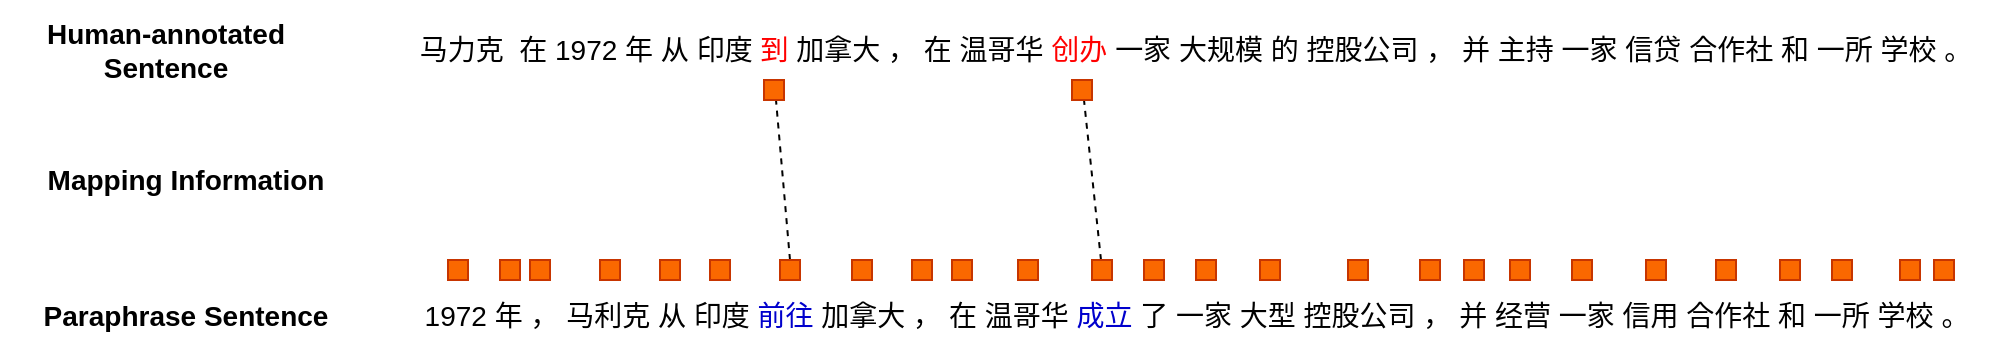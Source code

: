 <mxfile version="14.2.4" type="github">
  <diagram id="PUBzbT-fUYsuHvFrpDx0" name="Page-1">
    <mxGraphModel dx="1038" dy="548" grid="1" gridSize="10" guides="1" tooltips="1" connect="1" arrows="1" fold="1" page="1" pageScale="1" pageWidth="827" pageHeight="1169" math="0" shadow="0">
      <root>
        <mxCell id="0" />
        <mxCell id="1" parent="0" />
        <mxCell id="LNzTioz0Ti8qeagDFRHm-1" value="&lt;font style=&quot;font-size: 14px&quot;&gt;马力克&amp;nbsp; 在 1972 年 从 印度 &lt;font color=&quot;#ff0000&quot;&gt;到 &lt;/font&gt;加拿大 ， 在 温哥华 &lt;font color=&quot;#ff0000&quot;&gt;创办 &lt;/font&gt;一家 大规模 的 控股公司 ， 并 主持 一家 信贷 合作社 和 一所 学校 。&lt;/font&gt;" style="text;html=1;strokeColor=none;fillColor=none;align=center;verticalAlign=middle;whiteSpace=wrap;rounded=0;" vertex="1" parent="1">
          <mxGeometry x="200" y="220" width="796" height="50" as="geometry" />
        </mxCell>
        <mxCell id="LNzTioz0Ti8qeagDFRHm-2" value="&lt;font style=&quot;font-size: 14px&quot;&gt;1972 年 ， 马利克 从 印度 &lt;font color=&quot;#0000cc&quot;&gt;前往 &lt;/font&gt;加拿大 ， 在 温哥华 &lt;font color=&quot;#0000cc&quot;&gt;成立 &lt;/font&gt;了 一家 大型 控股公司 ， 并 经营 一家 信用 合作社 和 一所 学校 。&lt;/font&gt;" style="text;html=1;strokeColor=none;fillColor=none;align=center;verticalAlign=middle;whiteSpace=wrap;rounded=0;" vertex="1" parent="1">
          <mxGeometry x="206.5" y="360" width="783" height="35" as="geometry" />
        </mxCell>
        <mxCell id="LNzTioz0Ti8qeagDFRHm-4" value="&lt;b&gt;&lt;font style=&quot;font-size: 14px&quot;&gt;Human-annotated Sentence&lt;/font&gt;&lt;/b&gt;" style="text;html=1;strokeColor=none;fillColor=none;align=center;verticalAlign=middle;whiteSpace=wrap;rounded=0;" vertex="1" parent="1">
          <mxGeometry y="235" width="166" height="20" as="geometry" />
        </mxCell>
        <mxCell id="LNzTioz0Ti8qeagDFRHm-6" value="&lt;b&gt;&lt;font style=&quot;font-size: 14px&quot;&gt;Paraphrase Sentence&lt;/font&gt;&lt;/b&gt;" style="text;html=1;strokeColor=none;fillColor=none;align=center;verticalAlign=middle;whiteSpace=wrap;rounded=0;" vertex="1" parent="1">
          <mxGeometry x="10" y="367.5" width="166" height="20" as="geometry" />
        </mxCell>
        <mxCell id="LNzTioz0Ti8qeagDFRHm-7" value="&lt;b&gt;&lt;font style=&quot;font-size: 14px&quot;&gt;Mapping Information&lt;/font&gt;&lt;/b&gt;" style="text;html=1;strokeColor=none;fillColor=none;align=center;verticalAlign=middle;whiteSpace=wrap;rounded=0;" vertex="1" parent="1">
          <mxGeometry x="10" y="300" width="166" height="20" as="geometry" />
        </mxCell>
        <mxCell id="LNzTioz0Ti8qeagDFRHm-10" value="" style="endArrow=none;dashed=1;html=1;exitX=0;exitY=0.75;exitDx=0;exitDy=0;entryX=0.5;entryY=1;entryDx=0;entryDy=0;" edge="1" parent="1">
          <mxGeometry width="50" height="50" relative="1" as="geometry">
            <mxPoint x="550.5" y="350" as="sourcePoint" />
            <mxPoint x="542" y="270" as="targetPoint" />
          </mxGeometry>
        </mxCell>
        <mxCell id="LNzTioz0Ti8qeagDFRHm-11" value="" style="endArrow=none;dashed=1;html=1;exitX=0;exitY=0.5;exitDx=0;exitDy=0;entryX=0.5;entryY=1;entryDx=0;entryDy=0;" edge="1" parent="1" source="LNzTioz0Ti8qeagDFRHm-32">
          <mxGeometry width="50" height="50" relative="1" as="geometry">
            <mxPoint x="392" y="350" as="sourcePoint" />
            <mxPoint x="388" y="270" as="targetPoint" />
          </mxGeometry>
        </mxCell>
        <mxCell id="LNzTioz0Ti8qeagDFRHm-25" value="" style="rounded=0;whiteSpace=wrap;html=1;direction=south;fillColor=#fa6800;strokeColor=#C73500;fontColor=#ffffff;" vertex="1" parent="1">
          <mxGeometry x="224" y="350" width="10" height="10" as="geometry" />
        </mxCell>
        <mxCell id="LNzTioz0Ti8qeagDFRHm-26" value="" style="rounded=0;whiteSpace=wrap;html=1;direction=south;fillColor=#fa6800;strokeColor=#C73500;fontColor=#ffffff;" vertex="1" parent="1">
          <mxGeometry x="250" y="350" width="10" height="10" as="geometry" />
        </mxCell>
        <mxCell id="LNzTioz0Ti8qeagDFRHm-27" value="" style="rounded=0;whiteSpace=wrap;html=1;direction=south;fillColor=#fa6800;strokeColor=#C73500;fontColor=#ffffff;" vertex="1" parent="1">
          <mxGeometry x="265" y="350" width="10" height="10" as="geometry" />
        </mxCell>
        <mxCell id="LNzTioz0Ti8qeagDFRHm-28" value="" style="rounded=0;whiteSpace=wrap;html=1;direction=south;fillColor=#fa6800;strokeColor=#C73500;fontColor=#ffffff;" vertex="1" parent="1">
          <mxGeometry x="300" y="350" width="10" height="10" as="geometry" />
        </mxCell>
        <mxCell id="LNzTioz0Ti8qeagDFRHm-29" value="" style="rounded=0;whiteSpace=wrap;html=1;direction=south;fillColor=#fa6800;strokeColor=#C73500;fontColor=#ffffff;" vertex="1" parent="1">
          <mxGeometry x="330" y="350" width="10" height="10" as="geometry" />
        </mxCell>
        <mxCell id="LNzTioz0Ti8qeagDFRHm-30" value="" style="rounded=0;whiteSpace=wrap;html=1;direction=south;fillColor=#fa6800;strokeColor=#C73500;fontColor=#ffffff;" vertex="1" parent="1">
          <mxGeometry x="355" y="350" width="10" height="10" as="geometry" />
        </mxCell>
        <mxCell id="LNzTioz0Ti8qeagDFRHm-32" value="" style="rounded=0;whiteSpace=wrap;html=1;direction=south;fillColor=#fa6800;strokeColor=#C73500;fontColor=#ffffff;" vertex="1" parent="1">
          <mxGeometry x="390" y="350" width="10" height="10" as="geometry" />
        </mxCell>
        <mxCell id="LNzTioz0Ti8qeagDFRHm-33" value="" style="rounded=0;whiteSpace=wrap;html=1;direction=south;fillColor=#fa6800;strokeColor=#C73500;fontColor=#ffffff;" vertex="1" parent="1">
          <mxGeometry x="426" y="350" width="10" height="10" as="geometry" />
        </mxCell>
        <mxCell id="LNzTioz0Ti8qeagDFRHm-34" value="" style="rounded=0;whiteSpace=wrap;html=1;direction=south;fillColor=#fa6800;strokeColor=#C73500;fontColor=#ffffff;" vertex="1" parent="1">
          <mxGeometry x="456" y="350" width="10" height="10" as="geometry" />
        </mxCell>
        <mxCell id="LNzTioz0Ti8qeagDFRHm-35" value="" style="rounded=0;whiteSpace=wrap;html=1;direction=south;fillColor=#fa6800;strokeColor=#C73500;fontColor=#ffffff;" vertex="1" parent="1">
          <mxGeometry x="476" y="350" width="10" height="10" as="geometry" />
        </mxCell>
        <mxCell id="LNzTioz0Ti8qeagDFRHm-36" value="" style="rounded=0;whiteSpace=wrap;html=1;direction=south;fillColor=#fa6800;strokeColor=#C73500;fontColor=#ffffff;" vertex="1" parent="1">
          <mxGeometry x="509" y="350" width="10" height="10" as="geometry" />
        </mxCell>
        <mxCell id="LNzTioz0Ti8qeagDFRHm-37" value="" style="rounded=0;whiteSpace=wrap;html=1;direction=south;fillColor=#fa6800;strokeColor=#C73500;fontColor=#ffffff;" vertex="1" parent="1">
          <mxGeometry x="546" y="350" width="10" height="10" as="geometry" />
        </mxCell>
        <mxCell id="LNzTioz0Ti8qeagDFRHm-38" value="" style="rounded=0;whiteSpace=wrap;html=1;direction=south;fillColor=#fa6800;strokeColor=#C73500;fontColor=#ffffff;" vertex="1" parent="1">
          <mxGeometry x="572" y="350" width="10" height="10" as="geometry" />
        </mxCell>
        <mxCell id="LNzTioz0Ti8qeagDFRHm-39" value="" style="rounded=0;whiteSpace=wrap;html=1;direction=south;fillColor=#fa6800;strokeColor=#C73500;fontColor=#ffffff;" vertex="1" parent="1">
          <mxGeometry x="598" y="350" width="10" height="10" as="geometry" />
        </mxCell>
        <mxCell id="LNzTioz0Ti8qeagDFRHm-40" value="" style="rounded=0;whiteSpace=wrap;html=1;direction=south;fillColor=#fa6800;strokeColor=#C73500;fontColor=#ffffff;" vertex="1" parent="1">
          <mxGeometry x="630" y="350" width="10" height="10" as="geometry" />
        </mxCell>
        <mxCell id="LNzTioz0Ti8qeagDFRHm-41" value="" style="rounded=0;whiteSpace=wrap;html=1;direction=south;fillColor=#fa6800;strokeColor=#C73500;fontColor=#ffffff;" vertex="1" parent="1">
          <mxGeometry x="674" y="350" width="10" height="10" as="geometry" />
        </mxCell>
        <mxCell id="LNzTioz0Ti8qeagDFRHm-42" value="" style="rounded=0;whiteSpace=wrap;html=1;direction=south;fillColor=#fa6800;strokeColor=#C73500;fontColor=#ffffff;" vertex="1" parent="1">
          <mxGeometry x="710" y="350" width="10" height="10" as="geometry" />
        </mxCell>
        <mxCell id="LNzTioz0Ti8qeagDFRHm-43" value="" style="rounded=0;whiteSpace=wrap;html=1;direction=south;fillColor=#fa6800;strokeColor=#C73500;fontColor=#ffffff;" vertex="1" parent="1">
          <mxGeometry x="732" y="350" width="10" height="10" as="geometry" />
        </mxCell>
        <mxCell id="LNzTioz0Ti8qeagDFRHm-44" value="" style="rounded=0;whiteSpace=wrap;html=1;direction=south;fillColor=#fa6800;strokeColor=#C73500;fontColor=#ffffff;" vertex="1" parent="1">
          <mxGeometry x="755" y="350" width="10" height="10" as="geometry" />
        </mxCell>
        <mxCell id="LNzTioz0Ti8qeagDFRHm-45" value="" style="rounded=0;whiteSpace=wrap;html=1;direction=south;fillColor=#fa6800;strokeColor=#C73500;fontColor=#ffffff;" vertex="1" parent="1">
          <mxGeometry x="786" y="350" width="10" height="10" as="geometry" />
        </mxCell>
        <mxCell id="LNzTioz0Ti8qeagDFRHm-46" value="" style="rounded=0;whiteSpace=wrap;html=1;direction=south;fillColor=#fa6800;strokeColor=#C73500;fontColor=#ffffff;" vertex="1" parent="1">
          <mxGeometry x="823" y="350" width="10" height="10" as="geometry" />
        </mxCell>
        <mxCell id="LNzTioz0Ti8qeagDFRHm-47" value="" style="rounded=0;whiteSpace=wrap;html=1;direction=south;fillColor=#fa6800;strokeColor=#C73500;fontColor=#ffffff;" vertex="1" parent="1">
          <mxGeometry x="858" y="350" width="10" height="10" as="geometry" />
        </mxCell>
        <mxCell id="LNzTioz0Ti8qeagDFRHm-48" value="" style="rounded=0;whiteSpace=wrap;html=1;direction=south;fillColor=#fa6800;strokeColor=#C73500;fontColor=#ffffff;" vertex="1" parent="1">
          <mxGeometry x="890" y="350" width="10" height="10" as="geometry" />
        </mxCell>
        <mxCell id="LNzTioz0Ti8qeagDFRHm-49" value="" style="rounded=0;whiteSpace=wrap;html=1;direction=south;fillColor=#fa6800;strokeColor=#C73500;fontColor=#ffffff;" vertex="1" parent="1">
          <mxGeometry x="916" y="350" width="10" height="10" as="geometry" />
        </mxCell>
        <mxCell id="LNzTioz0Ti8qeagDFRHm-50" value="" style="rounded=0;whiteSpace=wrap;html=1;direction=south;fillColor=#fa6800;strokeColor=#C73500;fontColor=#ffffff;" vertex="1" parent="1">
          <mxGeometry x="950" y="350" width="10" height="10" as="geometry" />
        </mxCell>
        <mxCell id="LNzTioz0Ti8qeagDFRHm-51" value="" style="rounded=0;whiteSpace=wrap;html=1;direction=south;fillColor=#fa6800;strokeColor=#C73500;fontColor=#ffffff;" vertex="1" parent="1">
          <mxGeometry x="967" y="350" width="10" height="10" as="geometry" />
        </mxCell>
        <mxCell id="LNzTioz0Ti8qeagDFRHm-52" value="" style="rounded=0;whiteSpace=wrap;html=1;direction=south;fillColor=#fa6800;strokeColor=#C73500;fontColor=#ffffff;" vertex="1" parent="1">
          <mxGeometry x="382" y="260" width="10" height="10" as="geometry" />
        </mxCell>
        <mxCell id="LNzTioz0Ti8qeagDFRHm-53" value="" style="rounded=0;whiteSpace=wrap;html=1;direction=south;fillColor=#fa6800;strokeColor=#C73500;fontColor=#ffffff;" vertex="1" parent="1">
          <mxGeometry x="536" y="260" width="10" height="10" as="geometry" />
        </mxCell>
      </root>
    </mxGraphModel>
  </diagram>
</mxfile>
